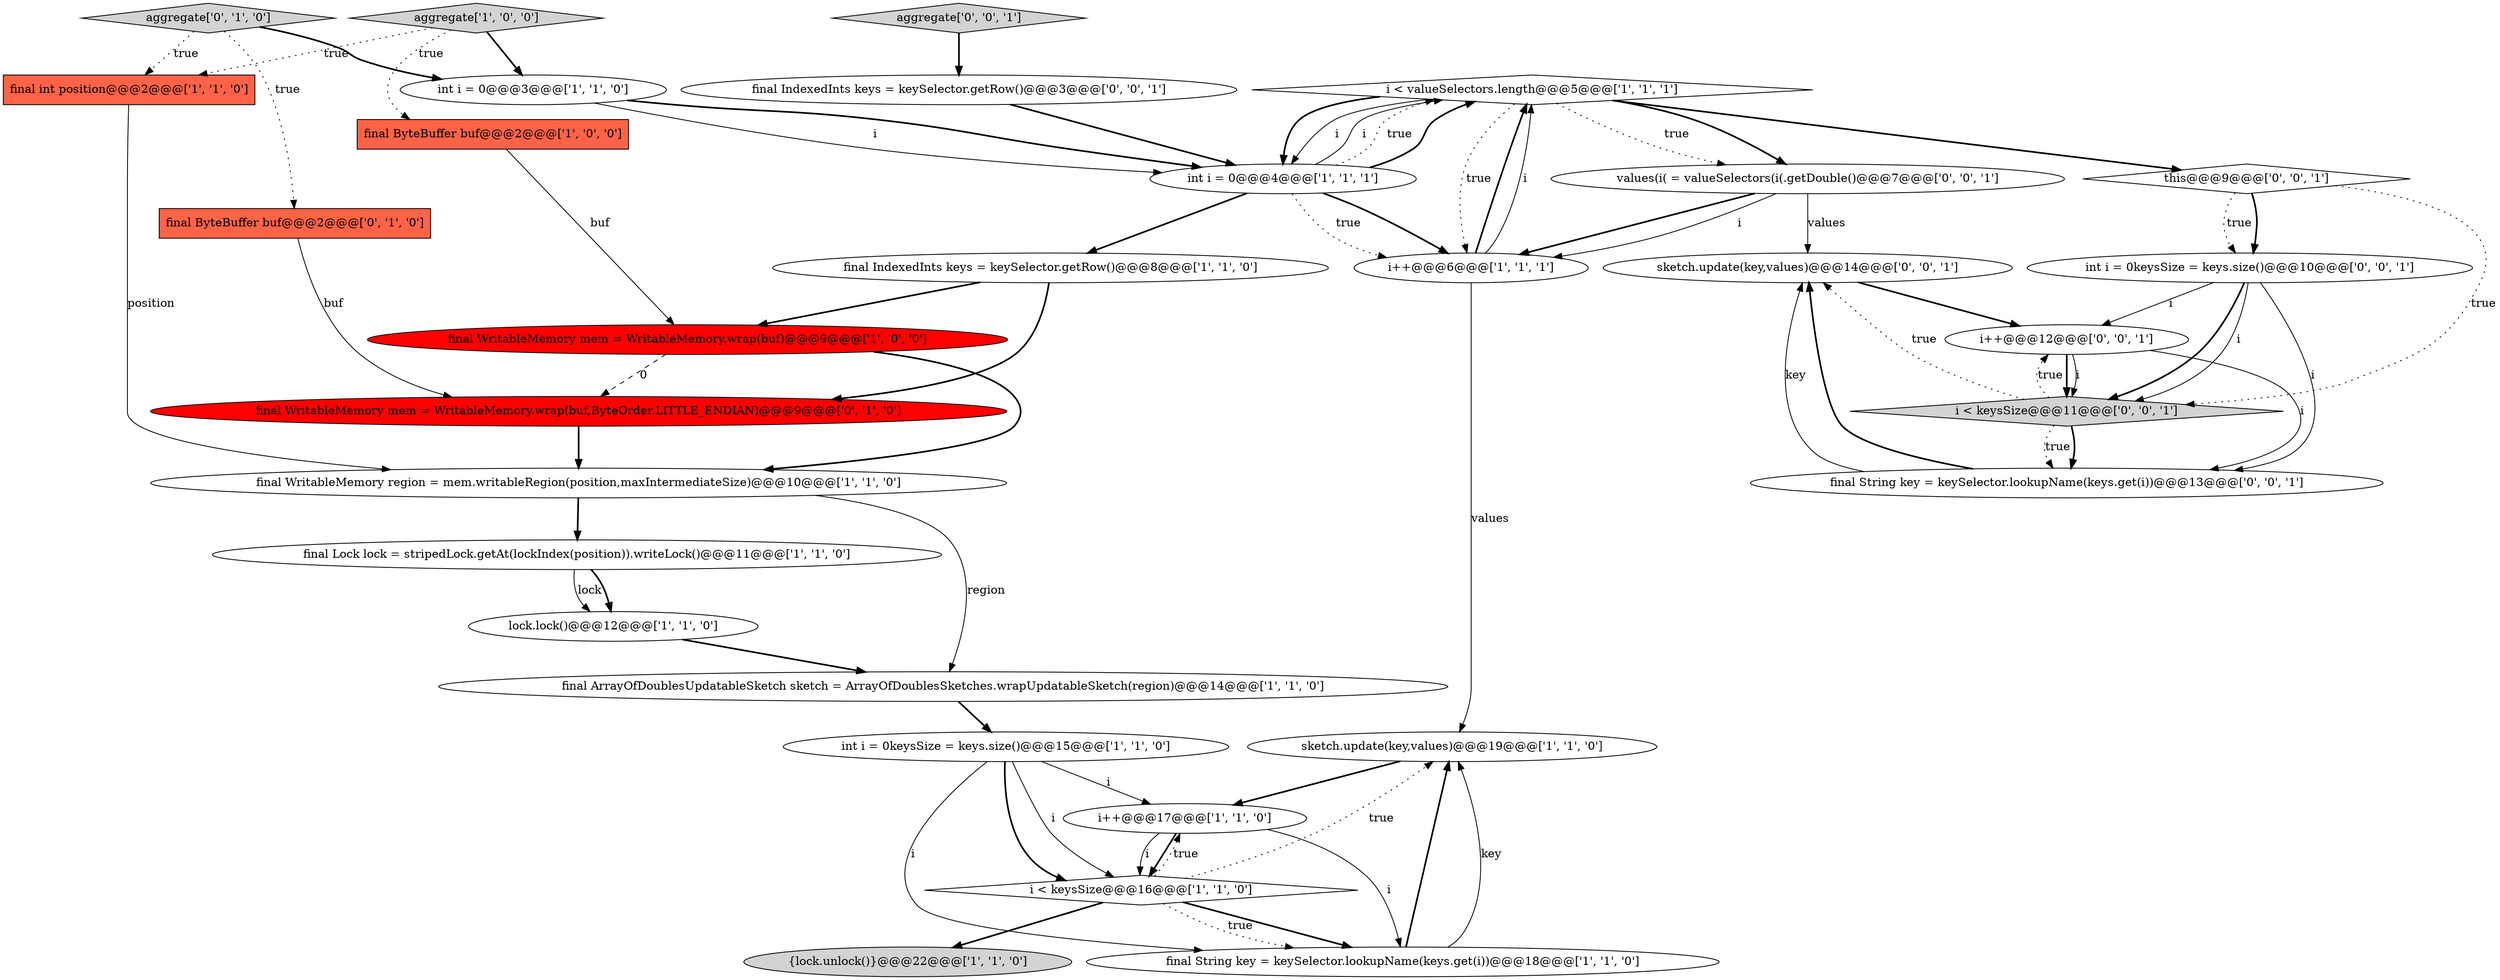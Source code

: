 digraph {
23 [style = filled, label = "sketch.update(key,values)@@@14@@@['0', '0', '1']", fillcolor = white, shape = ellipse image = "AAA0AAABBB3BBB"];
25 [style = filled, label = "i < keysSize@@@11@@@['0', '0', '1']", fillcolor = lightgray, shape = diamond image = "AAA0AAABBB3BBB"];
9 [style = filled, label = "int i = 0keysSize = keys.size()@@@15@@@['1', '1', '0']", fillcolor = white, shape = ellipse image = "AAA0AAABBB1BBB"];
16 [style = filled, label = "final int position@@@2@@@['1', '1', '0']", fillcolor = tomato, shape = box image = "AAA0AAABBB1BBB"];
4 [style = filled, label = "int i = 0@@@3@@@['1', '1', '0']", fillcolor = white, shape = ellipse image = "AAA0AAABBB1BBB"];
21 [style = filled, label = "aggregate['0', '1', '0']", fillcolor = lightgray, shape = diamond image = "AAA0AAABBB2BBB"];
20 [style = filled, label = "final WritableMemory mem = WritableMemory.wrap(buf,ByteOrder.LITTLE_ENDIAN)@@@9@@@['0', '1', '0']", fillcolor = red, shape = ellipse image = "AAA1AAABBB2BBB"];
26 [style = filled, label = "final IndexedInts keys = keySelector.getRow()@@@3@@@['0', '0', '1']", fillcolor = white, shape = ellipse image = "AAA0AAABBB3BBB"];
28 [style = filled, label = "aggregate['0', '0', '1']", fillcolor = lightgray, shape = diamond image = "AAA0AAABBB3BBB"];
18 [style = filled, label = "{lock.unlock()}@@@22@@@['1', '1', '0']", fillcolor = lightgray, shape = ellipse image = "AAA0AAABBB1BBB"];
22 [style = filled, label = "i++@@@12@@@['0', '0', '1']", fillcolor = white, shape = ellipse image = "AAA0AAABBB3BBB"];
15 [style = filled, label = "sketch.update(key,values)@@@19@@@['1', '1', '0']", fillcolor = white, shape = ellipse image = "AAA0AAABBB1BBB"];
13 [style = filled, label = "final String key = keySelector.lookupName(keys.get(i))@@@18@@@['1', '1', '0']", fillcolor = white, shape = ellipse image = "AAA0AAABBB1BBB"];
7 [style = filled, label = "aggregate['1', '0', '0']", fillcolor = lightgray, shape = diamond image = "AAA0AAABBB1BBB"];
12 [style = filled, label = "i++@@@6@@@['1', '1', '1']", fillcolor = white, shape = ellipse image = "AAA0AAABBB1BBB"];
30 [style = filled, label = "int i = 0keysSize = keys.size()@@@10@@@['0', '0', '1']", fillcolor = white, shape = ellipse image = "AAA0AAABBB3BBB"];
24 [style = filled, label = "values(i( = valueSelectors(i(.getDouble()@@@7@@@['0', '0', '1']", fillcolor = white, shape = ellipse image = "AAA0AAABBB3BBB"];
29 [style = filled, label = "this@@@9@@@['0', '0', '1']", fillcolor = white, shape = diamond image = "AAA0AAABBB3BBB"];
6 [style = filled, label = "final Lock lock = stripedLock.getAt(lockIndex(position)).writeLock()@@@11@@@['1', '1', '0']", fillcolor = white, shape = ellipse image = "AAA0AAABBB1BBB"];
5 [style = filled, label = "i++@@@17@@@['1', '1', '0']", fillcolor = white, shape = ellipse image = "AAA0AAABBB1BBB"];
2 [style = filled, label = "i < keysSize@@@16@@@['1', '1', '0']", fillcolor = white, shape = diamond image = "AAA0AAABBB1BBB"];
0 [style = filled, label = "final WritableMemory region = mem.writableRegion(position,maxIntermediateSize)@@@10@@@['1', '1', '0']", fillcolor = white, shape = ellipse image = "AAA0AAABBB1BBB"];
27 [style = filled, label = "final String key = keySelector.lookupName(keys.get(i))@@@13@@@['0', '0', '1']", fillcolor = white, shape = ellipse image = "AAA0AAABBB3BBB"];
3 [style = filled, label = "final IndexedInts keys = keySelector.getRow()@@@8@@@['1', '1', '0']", fillcolor = white, shape = ellipse image = "AAA0AAABBB1BBB"];
10 [style = filled, label = "int i = 0@@@4@@@['1', '1', '1']", fillcolor = white, shape = ellipse image = "AAA0AAABBB1BBB"];
1 [style = filled, label = "final WritableMemory mem = WritableMemory.wrap(buf)@@@9@@@['1', '0', '0']", fillcolor = red, shape = ellipse image = "AAA1AAABBB1BBB"];
11 [style = filled, label = "i < valueSelectors.length@@@5@@@['1', '1', '1']", fillcolor = white, shape = diamond image = "AAA0AAABBB1BBB"];
8 [style = filled, label = "lock.lock()@@@12@@@['1', '1', '0']", fillcolor = white, shape = ellipse image = "AAA0AAABBB1BBB"];
17 [style = filled, label = "final ArrayOfDoublesUpdatableSketch sketch = ArrayOfDoublesSketches.wrapUpdatableSketch(region)@@@14@@@['1', '1', '0']", fillcolor = white, shape = ellipse image = "AAA0AAABBB1BBB"];
14 [style = filled, label = "final ByteBuffer buf@@@2@@@['1', '0', '0']", fillcolor = tomato, shape = box image = "AAA0AAABBB1BBB"];
19 [style = filled, label = "final ByteBuffer buf@@@2@@@['0', '1', '0']", fillcolor = tomato, shape = box image = "AAA0AAABBB2BBB"];
11->10 [style = solid, label="i"];
4->10 [style = bold, label=""];
22->25 [style = bold, label=""];
24->12 [style = bold, label=""];
10->12 [style = dotted, label="true"];
3->1 [style = bold, label=""];
29->30 [style = bold, label=""];
26->10 [style = bold, label=""];
0->6 [style = bold, label=""];
9->2 [style = bold, label=""];
9->5 [style = solid, label="i"];
5->2 [style = solid, label="i"];
14->1 [style = solid, label="buf"];
17->9 [style = bold, label=""];
22->25 [style = solid, label="i"];
20->0 [style = bold, label=""];
12->11 [style = bold, label=""];
11->12 [style = dotted, label="true"];
9->2 [style = solid, label="i"];
2->15 [style = dotted, label="true"];
11->29 [style = bold, label=""];
10->3 [style = bold, label=""];
2->18 [style = bold, label=""];
30->25 [style = bold, label=""];
28->26 [style = bold, label=""];
1->0 [style = bold, label=""];
30->27 [style = solid, label="i"];
5->13 [style = solid, label="i"];
27->23 [style = solid, label="key"];
6->8 [style = solid, label="lock"];
24->23 [style = solid, label="values"];
7->4 [style = bold, label=""];
11->24 [style = bold, label=""];
30->22 [style = solid, label="i"];
15->5 [style = bold, label=""];
10->11 [style = solid, label="i"];
19->20 [style = solid, label="buf"];
22->27 [style = solid, label="i"];
2->13 [style = bold, label=""];
30->25 [style = solid, label="i"];
1->20 [style = dashed, label="0"];
8->17 [style = bold, label=""];
25->27 [style = bold, label=""];
24->12 [style = solid, label="i"];
5->2 [style = bold, label=""];
9->13 [style = solid, label="i"];
3->20 [style = bold, label=""];
29->25 [style = dotted, label="true"];
23->22 [style = bold, label=""];
10->11 [style = dotted, label="true"];
12->15 [style = solid, label="values"];
13->15 [style = solid, label="key"];
0->17 [style = solid, label="region"];
10->12 [style = bold, label=""];
11->10 [style = bold, label=""];
21->19 [style = dotted, label="true"];
6->8 [style = bold, label=""];
4->10 [style = solid, label="i"];
7->16 [style = dotted, label="true"];
29->30 [style = dotted, label="true"];
25->22 [style = dotted, label="true"];
12->11 [style = solid, label="i"];
27->23 [style = bold, label=""];
13->15 [style = bold, label=""];
25->23 [style = dotted, label="true"];
16->0 [style = solid, label="position"];
21->16 [style = dotted, label="true"];
2->5 [style = dotted, label="true"];
25->27 [style = dotted, label="true"];
2->13 [style = dotted, label="true"];
11->24 [style = dotted, label="true"];
21->4 [style = bold, label=""];
10->11 [style = bold, label=""];
7->14 [style = dotted, label="true"];
}
